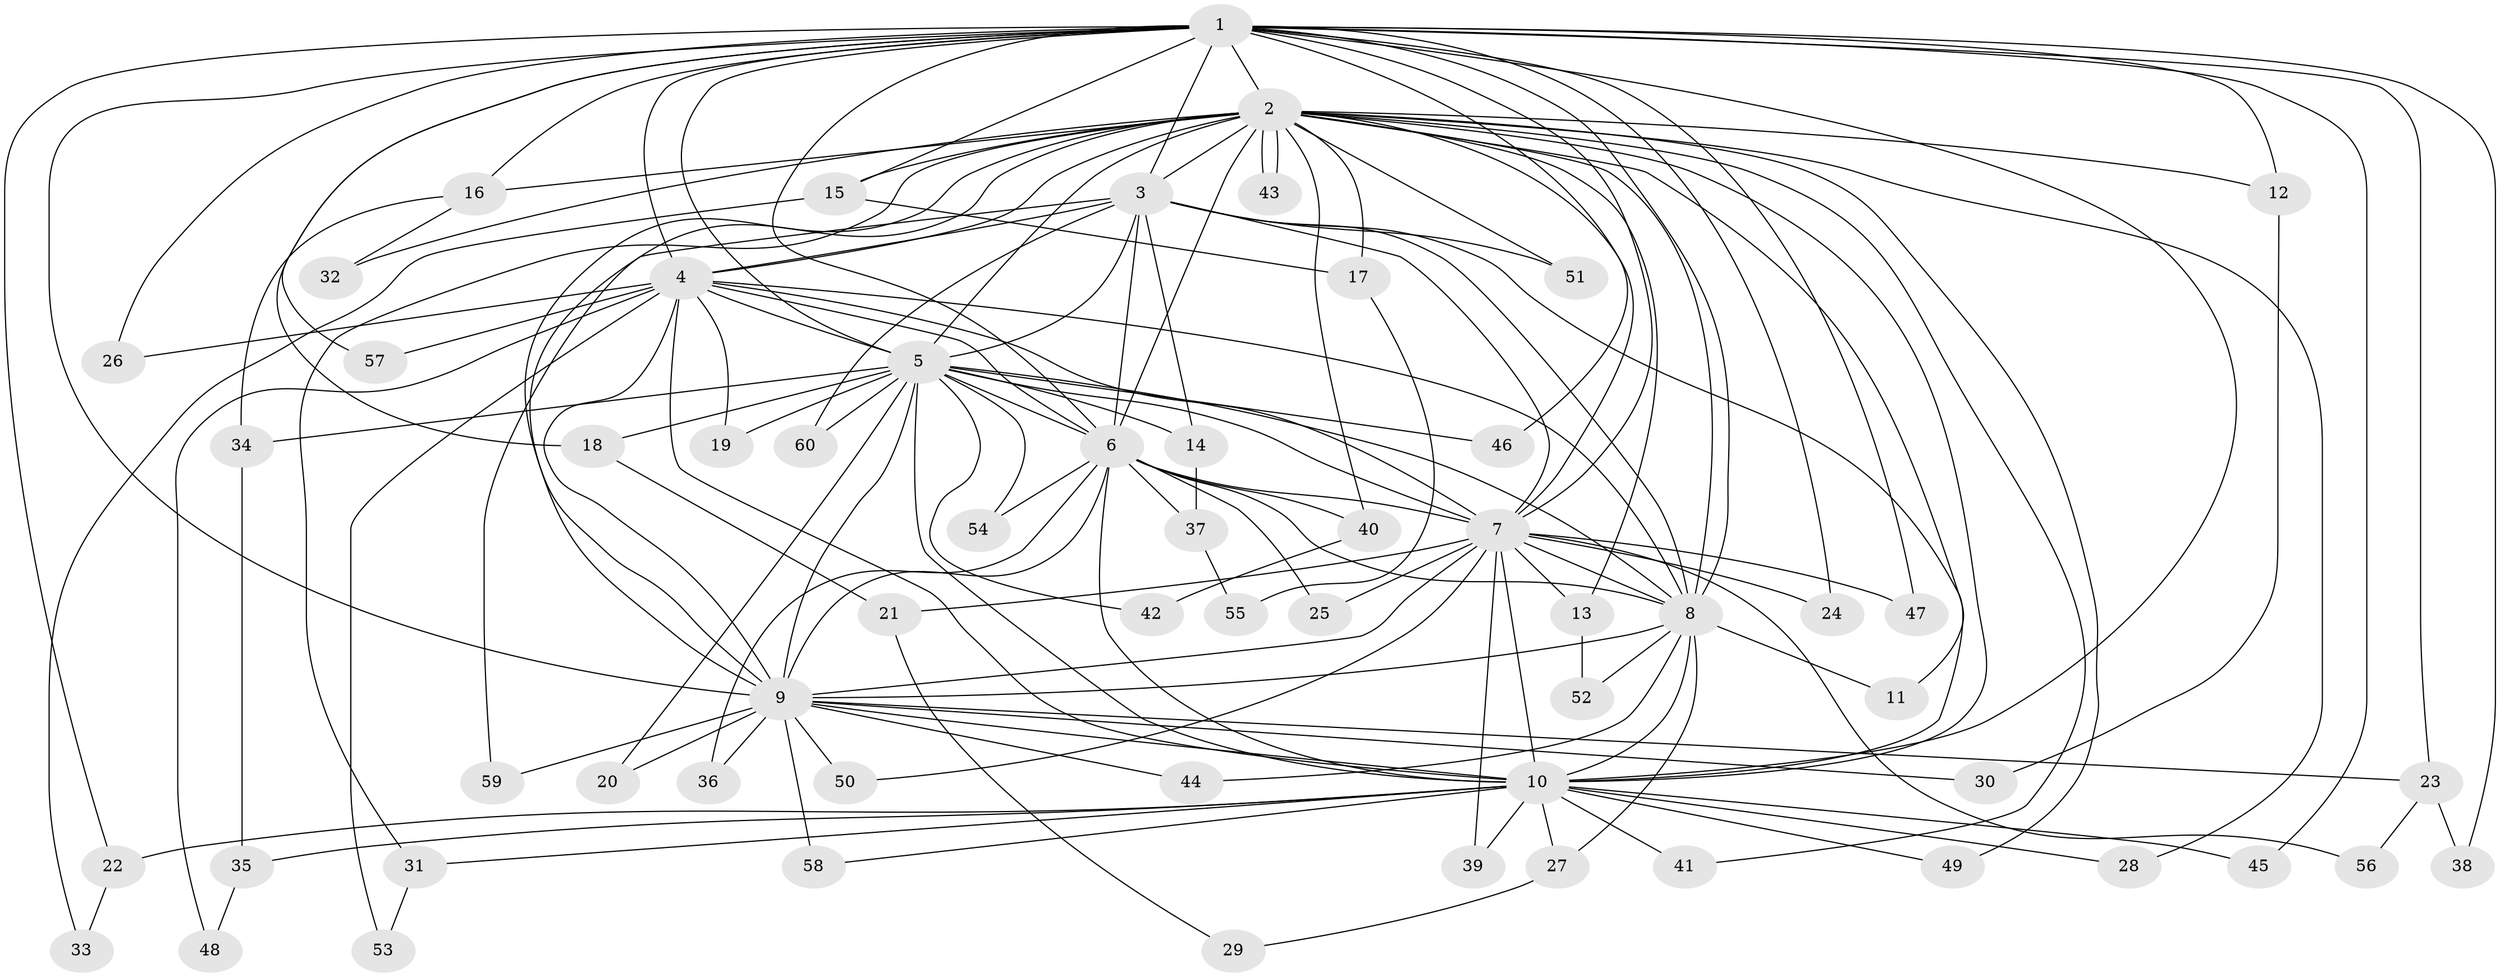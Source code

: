 // coarse degree distribution, {11: 0.047619047619047616, 16: 0.047619047619047616, 12: 0.09523809523809523, 9: 0.09523809523809523, 10: 0.14285714285714285, 3: 0.09523809523809523, 4: 0.23809523809523808, 5: 0.047619047619047616, 6: 0.047619047619047616, 1: 0.09523809523809523, 2: 0.047619047619047616}
// Generated by graph-tools (version 1.1) at 2025/49/03/04/25 22:49:35]
// undirected, 60 vertices, 145 edges
graph export_dot {
  node [color=gray90,style=filled];
  1;
  2;
  3;
  4;
  5;
  6;
  7;
  8;
  9;
  10;
  11;
  12;
  13;
  14;
  15;
  16;
  17;
  18;
  19;
  20;
  21;
  22;
  23;
  24;
  25;
  26;
  27;
  28;
  29;
  30;
  31;
  32;
  33;
  34;
  35;
  36;
  37;
  38;
  39;
  40;
  41;
  42;
  43;
  44;
  45;
  46;
  47;
  48;
  49;
  50;
  51;
  52;
  53;
  54;
  55;
  56;
  57;
  58;
  59;
  60;
  1 -- 2;
  1 -- 3;
  1 -- 4;
  1 -- 5;
  1 -- 6;
  1 -- 7;
  1 -- 8;
  1 -- 9;
  1 -- 10;
  1 -- 12;
  1 -- 15;
  1 -- 16;
  1 -- 18;
  1 -- 22;
  1 -- 23;
  1 -- 24;
  1 -- 26;
  1 -- 38;
  1 -- 45;
  1 -- 46;
  1 -- 47;
  1 -- 57;
  2 -- 3;
  2 -- 4;
  2 -- 5;
  2 -- 6;
  2 -- 7;
  2 -- 8;
  2 -- 9;
  2 -- 10;
  2 -- 11;
  2 -- 12;
  2 -- 13;
  2 -- 15;
  2 -- 16;
  2 -- 17;
  2 -- 28;
  2 -- 31;
  2 -- 32;
  2 -- 40;
  2 -- 41;
  2 -- 43;
  2 -- 43;
  2 -- 49;
  2 -- 51;
  2 -- 59;
  3 -- 4;
  3 -- 5;
  3 -- 6;
  3 -- 7;
  3 -- 8;
  3 -- 9;
  3 -- 10;
  3 -- 14;
  3 -- 51;
  3 -- 60;
  4 -- 5;
  4 -- 6;
  4 -- 7;
  4 -- 8;
  4 -- 9;
  4 -- 10;
  4 -- 19;
  4 -- 26;
  4 -- 48;
  4 -- 53;
  4 -- 57;
  5 -- 6;
  5 -- 7;
  5 -- 8;
  5 -- 9;
  5 -- 10;
  5 -- 14;
  5 -- 18;
  5 -- 19;
  5 -- 20;
  5 -- 34;
  5 -- 42;
  5 -- 46;
  5 -- 54;
  5 -- 60;
  6 -- 7;
  6 -- 8;
  6 -- 9;
  6 -- 10;
  6 -- 25;
  6 -- 36;
  6 -- 37;
  6 -- 40;
  6 -- 54;
  7 -- 8;
  7 -- 9;
  7 -- 10;
  7 -- 13;
  7 -- 21;
  7 -- 24;
  7 -- 25;
  7 -- 39;
  7 -- 47;
  7 -- 50;
  7 -- 56;
  8 -- 9;
  8 -- 10;
  8 -- 11;
  8 -- 27;
  8 -- 44;
  8 -- 52;
  9 -- 10;
  9 -- 20;
  9 -- 23;
  9 -- 30;
  9 -- 36;
  9 -- 44;
  9 -- 50;
  9 -- 58;
  9 -- 59;
  10 -- 22;
  10 -- 27;
  10 -- 28;
  10 -- 31;
  10 -- 35;
  10 -- 39;
  10 -- 41;
  10 -- 45;
  10 -- 49;
  10 -- 58;
  12 -- 30;
  13 -- 52;
  14 -- 37;
  15 -- 17;
  15 -- 33;
  16 -- 32;
  16 -- 34;
  17 -- 55;
  18 -- 21;
  21 -- 29;
  22 -- 33;
  23 -- 38;
  23 -- 56;
  27 -- 29;
  31 -- 53;
  34 -- 35;
  35 -- 48;
  37 -- 55;
  40 -- 42;
}
